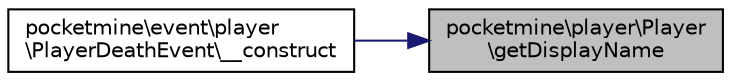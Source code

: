 digraph "pocketmine\player\Player\getDisplayName"
{
 // INTERACTIVE_SVG=YES
 // LATEX_PDF_SIZE
  edge [fontname="Helvetica",fontsize="10",labelfontname="Helvetica",labelfontsize="10"];
  node [fontname="Helvetica",fontsize="10",shape=record];
  rankdir="RL";
  Node1 [label="pocketmine\\player\\Player\l\\getDisplayName",height=0.2,width=0.4,color="black", fillcolor="grey75", style="filled", fontcolor="black",tooltip=" "];
  Node1 -> Node2 [dir="back",color="midnightblue",fontsize="10",style="solid",fontname="Helvetica"];
  Node2 [label="pocketmine\\event\\player\l\\PlayerDeathEvent\\__construct",height=0.2,width=0.4,color="black", fillcolor="white", style="filled",URL="$d7/d7d/classpocketmine_1_1event_1_1player_1_1_player_death_event.html#ad578d887a6bf5f6f48e6ba08373b9172",tooltip=" "];
}
